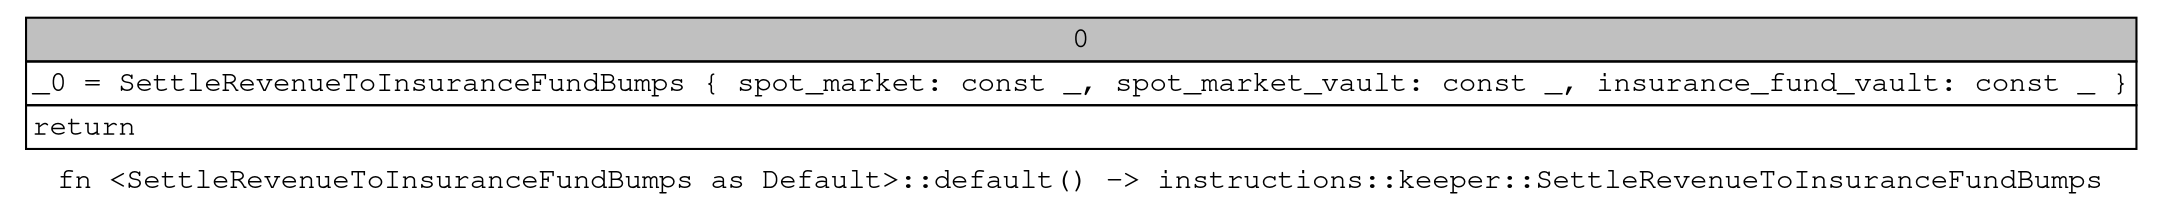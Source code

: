 digraph Mir_0_10686 {
    graph [fontname="Courier, monospace"];
    node [fontname="Courier, monospace"];
    edge [fontname="Courier, monospace"];
    label=<fn &lt;SettleRevenueToInsuranceFundBumps as Default&gt;::default() -&gt; instructions::keeper::SettleRevenueToInsuranceFundBumps<br align="left"/>>;
    bb0__0_10686 [shape="none", label=<<table border="0" cellborder="1" cellspacing="0"><tr><td bgcolor="gray" align="center" colspan="1">0</td></tr><tr><td align="left" balign="left">_0 = SettleRevenueToInsuranceFundBumps { spot_market: const _, spot_market_vault: const _, insurance_fund_vault: const _ }<br/></td></tr><tr><td align="left">return</td></tr></table>>];
}
